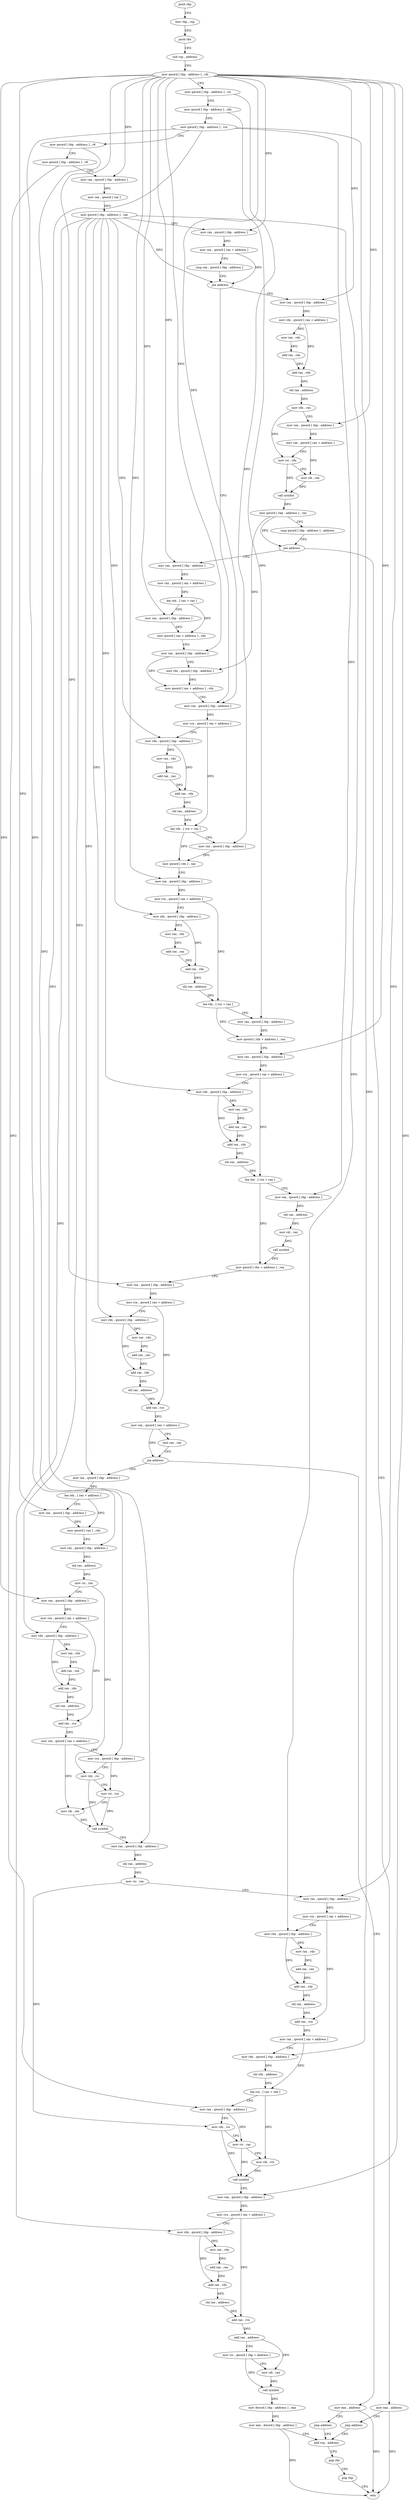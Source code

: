 digraph "func" {
"4297479" [label = "push rbp" ]
"4297480" [label = "mov rbp , rsp" ]
"4297483" [label = "push rbx" ]
"4297484" [label = "sub rsp , address" ]
"4297488" [label = "mov qword [ rbp - address ] , rdi" ]
"4297492" [label = "mov qword [ rbp - address ] , rsi" ]
"4297496" [label = "mov qword [ rbp - address ] , rdx" ]
"4297500" [label = "mov qword [ rbp - address ] , rcx" ]
"4297504" [label = "mov qword [ rbp - address ] , r8" ]
"4297508" [label = "mov qword [ rbp - address ] , r9" ]
"4297512" [label = "mov rax , qword [ rbp - address ]" ]
"4297516" [label = "mov rax , qword [ rax ]" ]
"4297519" [label = "mov qword [ rbp - address ] , rax" ]
"4297523" [label = "mov rax , qword [ rbp - address ]" ]
"4297527" [label = "mov rax , qword [ rax + address ]" ]
"4297531" [label = "cmp rax , qword [ rbp - address ]" ]
"4297535" [label = "jne address" ]
"4297633" [label = "mov rax , qword [ rbp - address ]" ]
"4297537" [label = "mov rax , qword [ rbp - address ]" ]
"4297637" [label = "mov rcx , qword [ rax + address ]" ]
"4297641" [label = "mov rdx , qword [ rbp - address ]" ]
"4297645" [label = "mov rax , rdx" ]
"4297648" [label = "add rax , rax" ]
"4297651" [label = "add rax , rdx" ]
"4297654" [label = "shl rax , address" ]
"4297658" [label = "lea rdx , [ rcx + rax ]" ]
"4297662" [label = "mov rax , qword [ rbp - address ]" ]
"4297666" [label = "mov qword [ rdx ] , rax" ]
"4297669" [label = "mov rax , qword [ rbp - address ]" ]
"4297673" [label = "mov rcx , qword [ rax + address ]" ]
"4297677" [label = "mov rdx , qword [ rbp - address ]" ]
"4297681" [label = "mov rax , rdx" ]
"4297684" [label = "add rax , rax" ]
"4297687" [label = "add rax , rdx" ]
"4297690" [label = "shl rax , address" ]
"4297694" [label = "lea rdx , [ rcx + rax ]" ]
"4297698" [label = "mov rax , qword [ rbp - address ]" ]
"4297702" [label = "mov qword [ rdx + address ] , rax" ]
"4297706" [label = "mov rax , qword [ rbp - address ]" ]
"4297710" [label = "mov rcx , qword [ rax + address ]" ]
"4297714" [label = "mov rdx , qword [ rbp - address ]" ]
"4297718" [label = "mov rax , rdx" ]
"4297721" [label = "add rax , rax" ]
"4297724" [label = "add rax , rdx" ]
"4297727" [label = "shl rax , address" ]
"4297731" [label = "lea rbx , [ rcx + rax ]" ]
"4297735" [label = "mov rax , qword [ rbp - address ]" ]
"4297739" [label = "shl rax , address" ]
"4297743" [label = "mov rdi , rax" ]
"4297746" [label = "call symbol" ]
"4297751" [label = "mov qword [ rbx + address ] , rax" ]
"4297755" [label = "mov rax , qword [ rbp - address ]" ]
"4297759" [label = "mov rcx , qword [ rax + address ]" ]
"4297763" [label = "mov rdx , qword [ rbp - address ]" ]
"4297767" [label = "mov rax , rdx" ]
"4297770" [label = "add rax , rax" ]
"4297773" [label = "add rax , rdx" ]
"4297776" [label = "shl rax , address" ]
"4297780" [label = "add rax , rcx" ]
"4297783" [label = "mov rax , qword [ rax + address ]" ]
"4297787" [label = "test rax , rax" ]
"4297790" [label = "jne address" ]
"4297802" [label = "mov rax , qword [ rbp - address ]" ]
"4297792" [label = "mov eax , address" ]
"4297541" [label = "mov rdx , qword [ rax + address ]" ]
"4297545" [label = "mov rax , rdx" ]
"4297548" [label = "add rax , rax" ]
"4297551" [label = "add rax , rdx" ]
"4297554" [label = "shl rax , address" ]
"4297558" [label = "mov rdx , rax" ]
"4297561" [label = "mov rax , qword [ rbp - address ]" ]
"4297565" [label = "mov rax , qword [ rax + address ]" ]
"4297569" [label = "mov rsi , rdx" ]
"4297572" [label = "mov rdi , rax" ]
"4297575" [label = "call symbol" ]
"4297580" [label = "mov qword [ rbp - address ] , rax" ]
"4297584" [label = "cmp qword [ rbp - address ] , address" ]
"4297589" [label = "jne address" ]
"4297601" [label = "mov rax , qword [ rbp - address ]" ]
"4297591" [label = "mov eax , address" ]
"4297806" [label = "lea rdx , [ rax + address ]" ]
"4297810" [label = "mov rax , qword [ rbp - address ]" ]
"4297814" [label = "mov qword [ rax ] , rdx" ]
"4297817" [label = "mov rax , qword [ rbp - address ]" ]
"4297821" [label = "shl rax , address" ]
"4297825" [label = "mov rsi , rax" ]
"4297828" [label = "mov rax , qword [ rbp - address ]" ]
"4297832" [label = "mov rcx , qword [ rax + address ]" ]
"4297836" [label = "mov rdx , qword [ rbp - address ]" ]
"4297840" [label = "mov rax , rdx" ]
"4297843" [label = "add rax , rax" ]
"4297846" [label = "add rax , rdx" ]
"4297849" [label = "shl rax , address" ]
"4297853" [label = "add rax , rcx" ]
"4297856" [label = "mov rax , qword [ rax + address ]" ]
"4297860" [label = "mov rcx , qword [ rbp - address ]" ]
"4297864" [label = "mov rdx , rsi" ]
"4297867" [label = "mov rsi , rcx" ]
"4297870" [label = "mov rdi , rax" ]
"4297873" [label = "call symbol" ]
"4297878" [label = "mov rax , qword [ rbp - address ]" ]
"4297882" [label = "shl rax , address" ]
"4297886" [label = "mov rsi , rax" ]
"4297889" [label = "mov rax , qword [ rbp - address ]" ]
"4297893" [label = "mov rcx , qword [ rax + address ]" ]
"4297897" [label = "mov rdx , qword [ rbp - address ]" ]
"4297901" [label = "mov rax , rdx" ]
"4297904" [label = "add rax , rax" ]
"4297907" [label = "add rax , rdx" ]
"4297910" [label = "shl rax , address" ]
"4297914" [label = "add rax , rcx" ]
"4297917" [label = "mov rax , qword [ rax + address ]" ]
"4297921" [label = "mov rdx , qword [ rbp - address ]" ]
"4297925" [label = "shl rdx , address" ]
"4297929" [label = "lea rcx , [ rax + rdx ]" ]
"4297933" [label = "mov rax , qword [ rbp - address ]" ]
"4297937" [label = "mov rdx , rsi" ]
"4297940" [label = "mov rsi , rax" ]
"4297943" [label = "mov rdi , rcx" ]
"4297946" [label = "call symbol" ]
"4297951" [label = "mov rax , qword [ rbp - address ]" ]
"4297955" [label = "mov rcx , qword [ rax + address ]" ]
"4297959" [label = "mov rdx , qword [ rbp - address ]" ]
"4297963" [label = "mov rax , rdx" ]
"4297966" [label = "add rax , rax" ]
"4297969" [label = "add rax , rdx" ]
"4297972" [label = "shl rax , address" ]
"4297976" [label = "add rax , rcx" ]
"4297979" [label = "add rax , address" ]
"4297983" [label = "mov rsi , qword [ rbp + address ]" ]
"4297987" [label = "mov rdi , rax" ]
"4297990" [label = "call symbol" ]
"4297995" [label = "mov dword [ rbp - address ] , eax" ]
"4297998" [label = "mov eax , dword [ rbp - address ]" ]
"4298001" [label = "add rsp , address" ]
"4297797" [label = "jmp address" ]
"4297605" [label = "mov rax , qword [ rax + address ]" ]
"4297609" [label = "lea rdx , [ rax + rax ]" ]
"4297613" [label = "mov rax , qword [ rbp - address ]" ]
"4297617" [label = "mov qword [ rax + address ] , rdx" ]
"4297621" [label = "mov rax , qword [ rbp - address ]" ]
"4297625" [label = "mov rdx , qword [ rbp - address ]" ]
"4297629" [label = "mov qword [ rax + address ] , rdx" ]
"4297596" [label = "jmp address" ]
"4298005" [label = "pop rbx" ]
"4298006" [label = "pop rbp" ]
"4298007" [label = "retn" ]
"4297479" -> "4297480" [ label = "CFG" ]
"4297480" -> "4297483" [ label = "CFG" ]
"4297483" -> "4297484" [ label = "CFG" ]
"4297484" -> "4297488" [ label = "CFG" ]
"4297488" -> "4297492" [ label = "CFG" ]
"4297488" -> "4297512" [ label = "DFG" ]
"4297488" -> "4297523" [ label = "DFG" ]
"4297488" -> "4297633" [ label = "DFG" ]
"4297488" -> "4297669" [ label = "DFG" ]
"4297488" -> "4297706" [ label = "DFG" ]
"4297488" -> "4297755" [ label = "DFG" ]
"4297488" -> "4297537" [ label = "DFG" ]
"4297488" -> "4297561" [ label = "DFG" ]
"4297488" -> "4297810" [ label = "DFG" ]
"4297488" -> "4297828" [ label = "DFG" ]
"4297488" -> "4297889" [ label = "DFG" ]
"4297488" -> "4297951" [ label = "DFG" ]
"4297488" -> "4297601" [ label = "DFG" ]
"4297488" -> "4297613" [ label = "DFG" ]
"4297488" -> "4297621" [ label = "DFG" ]
"4297492" -> "4297496" [ label = "CFG" ]
"4297492" -> "4297662" [ label = "DFG" ]
"4297496" -> "4297500" [ label = "CFG" ]
"4297496" -> "4297698" [ label = "DFG" ]
"4297500" -> "4297504" [ label = "CFG" ]
"4297500" -> "4297735" [ label = "DFG" ]
"4297500" -> "4297817" [ label = "DFG" ]
"4297500" -> "4297878" [ label = "DFG" ]
"4297500" -> "4297921" [ label = "DFG" ]
"4297504" -> "4297508" [ label = "CFG" ]
"4297504" -> "4297860" [ label = "DFG" ]
"4297508" -> "4297512" [ label = "CFG" ]
"4297508" -> "4297933" [ label = "DFG" ]
"4297512" -> "4297516" [ label = "DFG" ]
"4297516" -> "4297519" [ label = "DFG" ]
"4297519" -> "4297523" [ label = "CFG" ]
"4297519" -> "4297535" [ label = "DFG" ]
"4297519" -> "4297641" [ label = "DFG" ]
"4297519" -> "4297677" [ label = "DFG" ]
"4297519" -> "4297714" [ label = "DFG" ]
"4297519" -> "4297763" [ label = "DFG" ]
"4297519" -> "4297802" [ label = "DFG" ]
"4297519" -> "4297836" [ label = "DFG" ]
"4297519" -> "4297897" [ label = "DFG" ]
"4297519" -> "4297959" [ label = "DFG" ]
"4297523" -> "4297527" [ label = "DFG" ]
"4297527" -> "4297531" [ label = "CFG" ]
"4297527" -> "4297535" [ label = "DFG" ]
"4297531" -> "4297535" [ label = "CFG" ]
"4297535" -> "4297633" [ label = "CFG" ]
"4297535" -> "4297537" [ label = "CFG" ]
"4297633" -> "4297637" [ label = "DFG" ]
"4297537" -> "4297541" [ label = "DFG" ]
"4297637" -> "4297641" [ label = "CFG" ]
"4297637" -> "4297658" [ label = "DFG" ]
"4297641" -> "4297645" [ label = "DFG" ]
"4297641" -> "4297651" [ label = "DFG" ]
"4297645" -> "4297648" [ label = "DFG" ]
"4297648" -> "4297651" [ label = "DFG" ]
"4297651" -> "4297654" [ label = "DFG" ]
"4297654" -> "4297658" [ label = "DFG" ]
"4297658" -> "4297662" [ label = "CFG" ]
"4297658" -> "4297666" [ label = "DFG" ]
"4297662" -> "4297666" [ label = "DFG" ]
"4297666" -> "4297669" [ label = "CFG" ]
"4297669" -> "4297673" [ label = "DFG" ]
"4297673" -> "4297677" [ label = "CFG" ]
"4297673" -> "4297694" [ label = "DFG" ]
"4297677" -> "4297681" [ label = "DFG" ]
"4297677" -> "4297687" [ label = "DFG" ]
"4297681" -> "4297684" [ label = "DFG" ]
"4297684" -> "4297687" [ label = "DFG" ]
"4297687" -> "4297690" [ label = "DFG" ]
"4297690" -> "4297694" [ label = "DFG" ]
"4297694" -> "4297698" [ label = "CFG" ]
"4297694" -> "4297702" [ label = "DFG" ]
"4297698" -> "4297702" [ label = "DFG" ]
"4297702" -> "4297706" [ label = "CFG" ]
"4297706" -> "4297710" [ label = "DFG" ]
"4297710" -> "4297714" [ label = "CFG" ]
"4297710" -> "4297731" [ label = "DFG" ]
"4297714" -> "4297718" [ label = "DFG" ]
"4297714" -> "4297724" [ label = "DFG" ]
"4297718" -> "4297721" [ label = "DFG" ]
"4297721" -> "4297724" [ label = "DFG" ]
"4297724" -> "4297727" [ label = "DFG" ]
"4297727" -> "4297731" [ label = "DFG" ]
"4297731" -> "4297735" [ label = "CFG" ]
"4297731" -> "4297751" [ label = "DFG" ]
"4297735" -> "4297739" [ label = "DFG" ]
"4297739" -> "4297743" [ label = "DFG" ]
"4297743" -> "4297746" [ label = "DFG" ]
"4297746" -> "4297751" [ label = "DFG" ]
"4297751" -> "4297755" [ label = "CFG" ]
"4297755" -> "4297759" [ label = "DFG" ]
"4297759" -> "4297763" [ label = "CFG" ]
"4297759" -> "4297780" [ label = "DFG" ]
"4297763" -> "4297767" [ label = "DFG" ]
"4297763" -> "4297773" [ label = "DFG" ]
"4297767" -> "4297770" [ label = "DFG" ]
"4297770" -> "4297773" [ label = "DFG" ]
"4297773" -> "4297776" [ label = "DFG" ]
"4297776" -> "4297780" [ label = "DFG" ]
"4297780" -> "4297783" [ label = "DFG" ]
"4297783" -> "4297787" [ label = "CFG" ]
"4297783" -> "4297790" [ label = "DFG" ]
"4297787" -> "4297790" [ label = "CFG" ]
"4297790" -> "4297802" [ label = "CFG" ]
"4297790" -> "4297792" [ label = "CFG" ]
"4297802" -> "4297806" [ label = "DFG" ]
"4297792" -> "4297797" [ label = "CFG" ]
"4297792" -> "4298007" [ label = "DFG" ]
"4297541" -> "4297545" [ label = "DFG" ]
"4297541" -> "4297551" [ label = "DFG" ]
"4297545" -> "4297548" [ label = "DFG" ]
"4297548" -> "4297551" [ label = "DFG" ]
"4297551" -> "4297554" [ label = "DFG" ]
"4297554" -> "4297558" [ label = "DFG" ]
"4297558" -> "4297561" [ label = "CFG" ]
"4297558" -> "4297569" [ label = "DFG" ]
"4297561" -> "4297565" [ label = "DFG" ]
"4297565" -> "4297569" [ label = "CFG" ]
"4297565" -> "4297572" [ label = "DFG" ]
"4297569" -> "4297572" [ label = "CFG" ]
"4297569" -> "4297575" [ label = "DFG" ]
"4297572" -> "4297575" [ label = "DFG" ]
"4297575" -> "4297580" [ label = "DFG" ]
"4297580" -> "4297584" [ label = "CFG" ]
"4297580" -> "4297589" [ label = "DFG" ]
"4297580" -> "4297625" [ label = "DFG" ]
"4297584" -> "4297589" [ label = "CFG" ]
"4297589" -> "4297601" [ label = "CFG" ]
"4297589" -> "4297591" [ label = "CFG" ]
"4297601" -> "4297605" [ label = "DFG" ]
"4297591" -> "4297596" [ label = "CFG" ]
"4297591" -> "4298007" [ label = "DFG" ]
"4297806" -> "4297810" [ label = "CFG" ]
"4297806" -> "4297814" [ label = "DFG" ]
"4297810" -> "4297814" [ label = "DFG" ]
"4297814" -> "4297817" [ label = "CFG" ]
"4297817" -> "4297821" [ label = "DFG" ]
"4297821" -> "4297825" [ label = "DFG" ]
"4297825" -> "4297828" [ label = "CFG" ]
"4297825" -> "4297864" [ label = "DFG" ]
"4297828" -> "4297832" [ label = "DFG" ]
"4297832" -> "4297836" [ label = "CFG" ]
"4297832" -> "4297853" [ label = "DFG" ]
"4297836" -> "4297840" [ label = "DFG" ]
"4297836" -> "4297846" [ label = "DFG" ]
"4297840" -> "4297843" [ label = "DFG" ]
"4297843" -> "4297846" [ label = "DFG" ]
"4297846" -> "4297849" [ label = "DFG" ]
"4297849" -> "4297853" [ label = "DFG" ]
"4297853" -> "4297856" [ label = "DFG" ]
"4297856" -> "4297860" [ label = "CFG" ]
"4297856" -> "4297870" [ label = "DFG" ]
"4297860" -> "4297864" [ label = "CFG" ]
"4297860" -> "4297867" [ label = "DFG" ]
"4297864" -> "4297867" [ label = "CFG" ]
"4297864" -> "4297873" [ label = "DFG" ]
"4297867" -> "4297870" [ label = "CFG" ]
"4297867" -> "4297873" [ label = "DFG" ]
"4297870" -> "4297873" [ label = "DFG" ]
"4297873" -> "4297878" [ label = "CFG" ]
"4297878" -> "4297882" [ label = "DFG" ]
"4297882" -> "4297886" [ label = "DFG" ]
"4297886" -> "4297889" [ label = "CFG" ]
"4297886" -> "4297937" [ label = "DFG" ]
"4297889" -> "4297893" [ label = "DFG" ]
"4297893" -> "4297897" [ label = "CFG" ]
"4297893" -> "4297914" [ label = "DFG" ]
"4297897" -> "4297901" [ label = "DFG" ]
"4297897" -> "4297907" [ label = "DFG" ]
"4297901" -> "4297904" [ label = "DFG" ]
"4297904" -> "4297907" [ label = "DFG" ]
"4297907" -> "4297910" [ label = "DFG" ]
"4297910" -> "4297914" [ label = "DFG" ]
"4297914" -> "4297917" [ label = "DFG" ]
"4297917" -> "4297921" [ label = "CFG" ]
"4297917" -> "4297929" [ label = "DFG" ]
"4297921" -> "4297925" [ label = "DFG" ]
"4297925" -> "4297929" [ label = "DFG" ]
"4297929" -> "4297933" [ label = "CFG" ]
"4297929" -> "4297943" [ label = "DFG" ]
"4297933" -> "4297937" [ label = "CFG" ]
"4297933" -> "4297940" [ label = "DFG" ]
"4297937" -> "4297940" [ label = "CFG" ]
"4297937" -> "4297946" [ label = "DFG" ]
"4297940" -> "4297943" [ label = "CFG" ]
"4297940" -> "4297946" [ label = "DFG" ]
"4297943" -> "4297946" [ label = "DFG" ]
"4297946" -> "4297951" [ label = "CFG" ]
"4297951" -> "4297955" [ label = "DFG" ]
"4297955" -> "4297959" [ label = "CFG" ]
"4297955" -> "4297976" [ label = "DFG" ]
"4297959" -> "4297963" [ label = "DFG" ]
"4297959" -> "4297969" [ label = "DFG" ]
"4297963" -> "4297966" [ label = "DFG" ]
"4297966" -> "4297969" [ label = "DFG" ]
"4297969" -> "4297972" [ label = "DFG" ]
"4297972" -> "4297976" [ label = "DFG" ]
"4297976" -> "4297979" [ label = "DFG" ]
"4297979" -> "4297983" [ label = "CFG" ]
"4297979" -> "4297987" [ label = "DFG" ]
"4297983" -> "4297987" [ label = "CFG" ]
"4297983" -> "4297990" [ label = "DFG" ]
"4297987" -> "4297990" [ label = "DFG" ]
"4297990" -> "4297995" [ label = "DFG" ]
"4297995" -> "4297998" [ label = "DFG" ]
"4297998" -> "4298001" [ label = "CFG" ]
"4297998" -> "4298007" [ label = "DFG" ]
"4298001" -> "4298005" [ label = "CFG" ]
"4297797" -> "4298001" [ label = "CFG" ]
"4297605" -> "4297609" [ label = "DFG" ]
"4297609" -> "4297613" [ label = "CFG" ]
"4297609" -> "4297617" [ label = "DFG" ]
"4297613" -> "4297617" [ label = "DFG" ]
"4297617" -> "4297621" [ label = "CFG" ]
"4297621" -> "4297625" [ label = "CFG" ]
"4297621" -> "4297629" [ label = "DFG" ]
"4297625" -> "4297629" [ label = "DFG" ]
"4297629" -> "4297633" [ label = "CFG" ]
"4297596" -> "4298001" [ label = "CFG" ]
"4298005" -> "4298006" [ label = "CFG" ]
"4298006" -> "4298007" [ label = "CFG" ]
}
